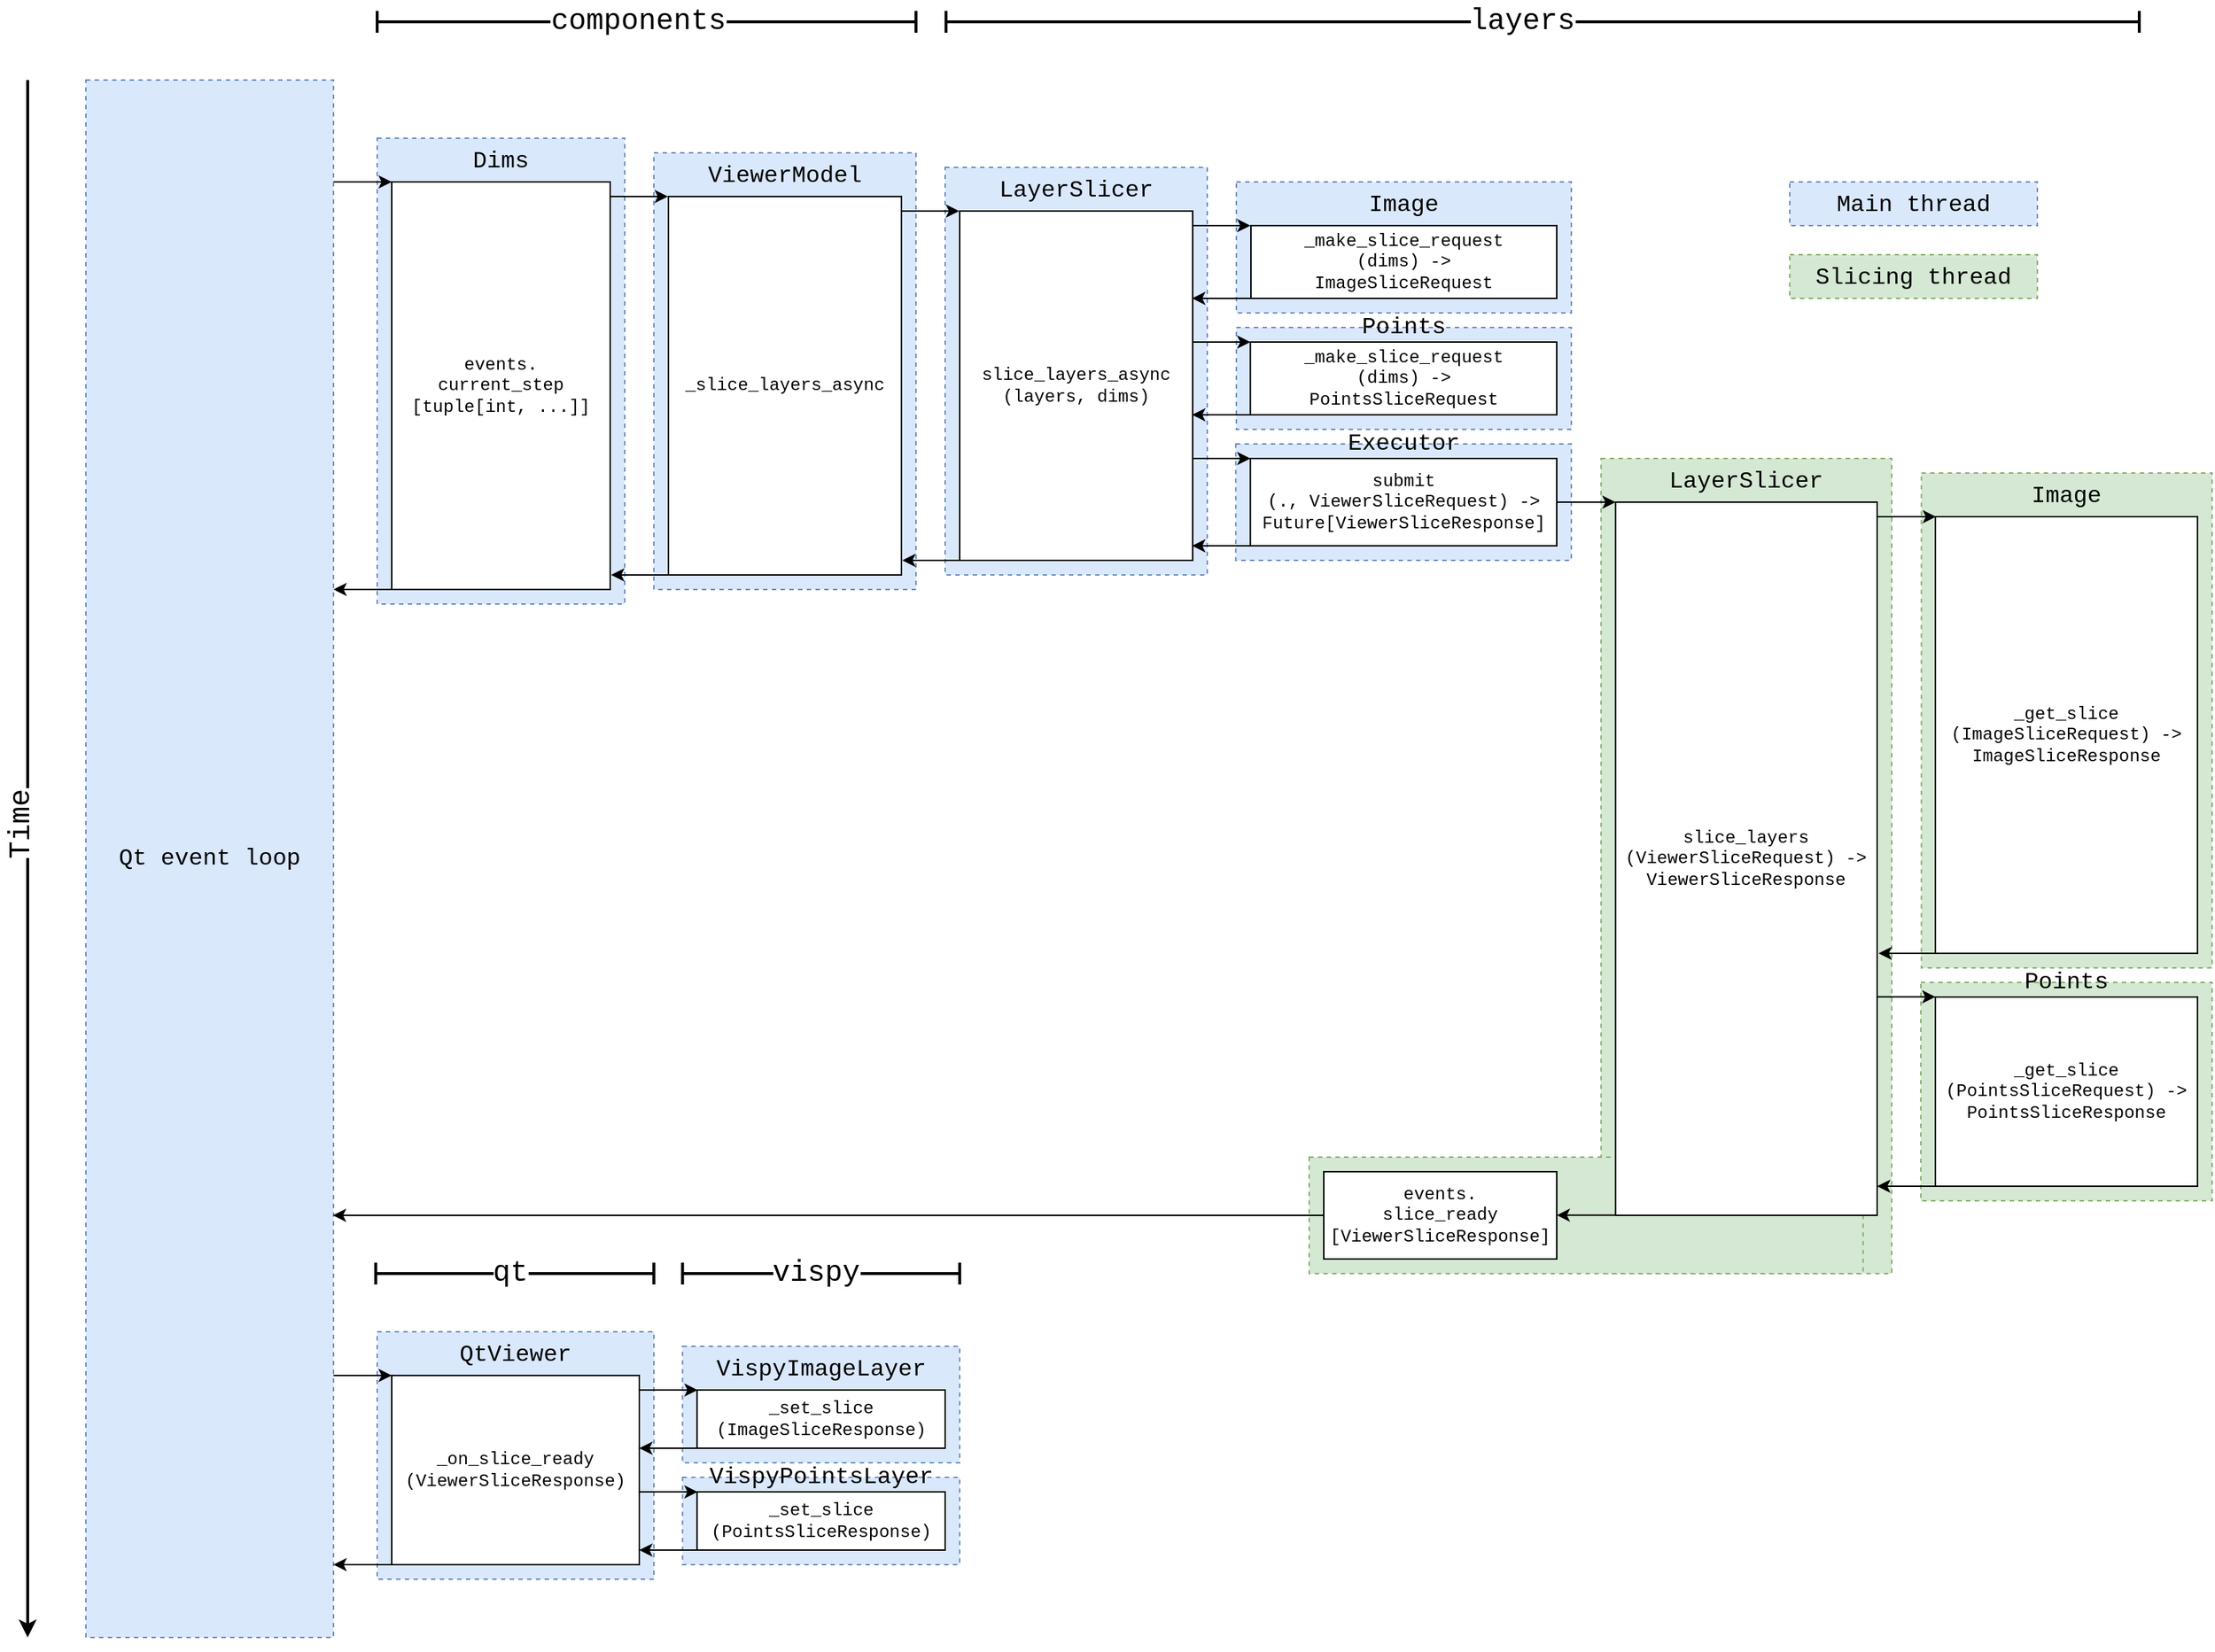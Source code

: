 <mxfile version="20.0.4" type="github">
  <diagram id="Yj_vzEqTpsTSU6RkFpzm" name="Page-1">
    <mxGraphModel dx="1783" dy="1001" grid="1" gridSize="10" guides="1" tooltips="1" connect="1" arrows="1" fold="1" page="1" pageScale="1" pageWidth="850" pageHeight="1100" math="0" shadow="0">
      <root>
        <mxCell id="0" />
        <mxCell id="1" parent="0" />
        <mxCell id="ODCxSDIAOIF_QO2Thnrf-43" value="VispyPointsLayer" style="rounded=0;whiteSpace=wrap;html=1;verticalAlign=top;align=center;spacingLeft=0;spacingTop=-16;dashed=1;fillColor=#dae8fc;strokeColor=#6c8ebf;fontSize=16;horizontal=1;fontFamily=Courier New;" parent="1" vertex="1">
          <mxGeometry x="489.68" y="1040" width="190.32" height="60" as="geometry" />
        </mxCell>
        <mxCell id="ODCxSDIAOIF_QO2Thnrf-13" value="LayerSlicer" style="rounded=0;whiteSpace=wrap;html=1;verticalAlign=top;align=center;spacingLeft=0;spacingTop=0;dashed=1;fillColor=#d5e8d4;strokeColor=#82b366;fontSize=16;fontFamily=Courier New;" parent="1" vertex="1">
          <mxGeometry x="1120.38" y="340" width="199.62" height="560" as="geometry" />
        </mxCell>
        <mxCell id="WacXzg7qdyJpNJZn4_8L-21" value="" style="rounded=0;whiteSpace=wrap;html=1;verticalAlign=top;align=center;spacingLeft=0;spacingTop=0;dashed=1;fillColor=#d5e8d4;strokeColor=#82b366;fontSize=16;borderRight=none;fontFamily=Courier New;" vertex="1" parent="1">
          <mxGeometry x="920" y="820" width="380.38" height="80" as="geometry" />
        </mxCell>
        <mxCell id="ODCxSDIAOIF_QO2Thnrf-40" value="VispyImageLayer" style="rounded=0;whiteSpace=wrap;html=1;verticalAlign=top;align=center;spacingLeft=0;spacingTop=0;dashed=1;fillColor=#dae8fc;strokeColor=#6c8ebf;fontSize=16;horizontal=1;fontFamily=Courier New;" parent="1" vertex="1">
          <mxGeometry x="489.68" y="950" width="190.32" height="80" as="geometry" />
        </mxCell>
        <mxCell id="ODCxSDIAOIF_QO2Thnrf-18" value="Points" style="rounded=0;whiteSpace=wrap;html=1;verticalAlign=top;align=center;spacingLeft=0;spacingTop=-16;dashed=1;fillColor=#d5e8d4;horizontal=1;strokeColor=#82b366;fontSize=16;fontFamily=Courier New;" parent="1" vertex="1">
          <mxGeometry x="1340" y="700" width="200" height="150" as="geometry" />
        </mxCell>
        <mxCell id="ODCxSDIAOIF_QO2Thnrf-16" value="Image" style="rounded=0;whiteSpace=wrap;html=1;verticalAlign=top;align=center;spacingLeft=0;spacingTop=0;dashed=1;fillColor=#d5e8d4;horizontal=1;strokeColor=#82b366;fontSize=16;fontFamily=Courier New;" parent="1" vertex="1">
          <mxGeometry x="1340.38" y="350" width="199.62" height="340" as="geometry" />
        </mxCell>
        <mxCell id="ODCxSDIAOIF_QO2Thnrf-6" value="Points" style="rounded=0;whiteSpace=wrap;html=1;verticalAlign=top;align=center;spacingLeft=0;spacingTop=-16;dashed=1;fillColor=#dae8fc;horizontal=1;strokeColor=#6c8ebf;fontSize=16;fontFamily=Courier New;" parent="1" vertex="1">
          <mxGeometry x="870" y="250" width="230" height="70" as="geometry" />
        </mxCell>
        <mxCell id="ODCxSDIAOIF_QO2Thnrf-4" value="Image" style="rounded=0;whiteSpace=wrap;html=1;verticalAlign=top;align=center;spacingLeft=0;spacingTop=0;dashed=1;fillColor=#dae8fc;horizontal=1;strokeColor=#6c8ebf;fontSize=16;fontFamily=Courier New;" parent="1" vertex="1">
          <mxGeometry x="870" y="150" width="230" height="90" as="geometry" />
        </mxCell>
        <mxCell id="ODCxSDIAOIF_QO2Thnrf-2" value="LayerSlicer" style="rounded=0;whiteSpace=wrap;html=1;verticalAlign=top;align=center;spacingLeft=0;spacingTop=0;dashed=1;fillColor=#dae8fc;strokeColor=#6c8ebf;fontSize=16;fontFamily=Courier New;" parent="1" vertex="1">
          <mxGeometry x="670" y="140" width="180" height="280" as="geometry" />
        </mxCell>
        <mxCell id="6yyRVk2ILkX0JGuf4gln-4" value="ViewerModel" style="rounded=0;whiteSpace=wrap;html=1;verticalAlign=top;align=center;spacingLeft=0;spacingTop=0;dashed=1;fillColor=#dae8fc;strokeColor=#6c8ebf;fontSize=16;fontFamily=Courier New;" parent="1" vertex="1">
          <mxGeometry x="470" y="130" width="180" height="300" as="geometry" />
        </mxCell>
        <mxCell id="6yyRVk2ILkX0JGuf4gln-6" value="_slice_layers_async" style="rounded=0;whiteSpace=wrap;html=1;fontSize=12;fontFamily=Courier New;" parent="1" vertex="1">
          <mxGeometry x="480" y="160" width="160" height="260" as="geometry" />
        </mxCell>
        <mxCell id="6yyRVk2ILkX0JGuf4gln-2" value="Dims" style="rounded=0;whiteSpace=wrap;html=1;verticalAlign=top;align=center;spacingLeft=0;spacingTop=0;dashed=1;fillColor=#dae8fc;strokeColor=#6c8ebf;fontSize=16;fontFamily=Courier New;" parent="1" vertex="1">
          <mxGeometry x="280" y="120" width="170" height="320" as="geometry" />
        </mxCell>
        <mxCell id="6yyRVk2ILkX0JGuf4gln-3" value="events.&lt;br&gt;current_step&lt;br&gt;[tuple[int, ...]]" style="rounded=0;whiteSpace=wrap;html=1;fontSize=12;fontFamily=Courier New;" parent="1" vertex="1">
          <mxGeometry x="290" y="150" width="150" height="280" as="geometry" />
        </mxCell>
        <mxCell id="6yyRVk2ILkX0JGuf4gln-54" value="" style="endArrow=classic;html=1;rounded=0;fontSize=16;fontFamily=Courier New;" parent="1" edge="1">
          <mxGeometry width="50" height="50" relative="1" as="geometry">
            <mxPoint x="250.0" y="150" as="sourcePoint" />
            <mxPoint x="290.0" y="150" as="targetPoint" />
          </mxGeometry>
        </mxCell>
        <mxCell id="6yyRVk2ILkX0JGuf4gln-55" value="" style="endArrow=classic;html=1;rounded=0;fontSize=16;fontFamily=Courier New;" parent="1" edge="1">
          <mxGeometry width="50" height="50" relative="1" as="geometry">
            <mxPoint x="439.62" y="160" as="sourcePoint" />
            <mxPoint x="479.62" y="160" as="targetPoint" />
          </mxGeometry>
        </mxCell>
        <mxCell id="6yyRVk2ILkX0JGuf4gln-56" value="" style="endArrow=classic;html=1;rounded=0;fontSize=16;fontFamily=Courier New;" parent="1" edge="1">
          <mxGeometry width="50" height="50" relative="1" as="geometry">
            <mxPoint x="639.62" y="170" as="sourcePoint" />
            <mxPoint x="679.62" y="170" as="targetPoint" />
          </mxGeometry>
        </mxCell>
        <mxCell id="6yyRVk2ILkX0JGuf4gln-69" value="" style="endArrow=classic;html=1;rounded=0;fontSize=16;fontFamily=Courier New;" parent="1" edge="1">
          <mxGeometry width="50" height="50" relative="1" as="geometry">
            <mxPoint x="480.63" y="420.0" as="sourcePoint" />
            <mxPoint x="440.63" y="420.0" as="targetPoint" />
          </mxGeometry>
        </mxCell>
        <mxCell id="6yyRVk2ILkX0JGuf4gln-70" value="" style="endArrow=classic;html=1;rounded=0;fontSize=16;fontFamily=Courier New;" parent="1" edge="1">
          <mxGeometry width="50" height="50" relative="1" as="geometry">
            <mxPoint x="290.0" y="430.0" as="sourcePoint" />
            <mxPoint x="250.0" y="430.0" as="targetPoint" />
          </mxGeometry>
        </mxCell>
        <mxCell id="ODCxSDIAOIF_QO2Thnrf-1" value="slice_layers_async&lt;br&gt;(layers, dims)" style="rounded=0;whiteSpace=wrap;html=1;fontSize=12;fontFamily=Courier New;" parent="1" vertex="1">
          <mxGeometry x="680" y="170" width="160" height="240" as="geometry" />
        </mxCell>
        <mxCell id="ODCxSDIAOIF_QO2Thnrf-5" value="_make_slice_request&lt;br&gt;(dims) -&amp;gt;&lt;br&gt;ImageSliceRequest" style="rounded=0;whiteSpace=wrap;html=1;fontSize=12;fontFamily=Courier New;" parent="1" vertex="1">
          <mxGeometry x="880" y="180" width="210" height="50" as="geometry" />
        </mxCell>
        <mxCell id="ODCxSDIAOIF_QO2Thnrf-8" value="Executor" style="rounded=0;whiteSpace=wrap;html=1;verticalAlign=top;align=center;spacingLeft=0;spacingTop=-16;dashed=1;fillColor=#dae8fc;horizontal=1;strokeColor=#6c8ebf;fontSize=16;fontFamily=Courier New;" parent="1" vertex="1">
          <mxGeometry x="869.62" y="330" width="230.38" height="80" as="geometry" />
        </mxCell>
        <mxCell id="ODCxSDIAOIF_QO2Thnrf-9" value="submit&lt;br style=&quot;font-size: 12px;&quot;&gt;(., ViewerSliceRequest) -&amp;gt;&lt;br&gt;Future[ViewerSliceResponse]" style="rounded=0;whiteSpace=wrap;html=1;fontSize=12;fontFamily=Courier New;" parent="1" vertex="1">
          <mxGeometry x="879.62" y="340" width="210.38" height="60" as="geometry" />
        </mxCell>
        <mxCell id="ODCxSDIAOIF_QO2Thnrf-10" value="" style="endArrow=classic;html=1;rounded=0;fontSize=16;fontFamily=Courier New;" parent="1" edge="1">
          <mxGeometry width="50" height="50" relative="1" as="geometry">
            <mxPoint x="879.62" y="400.0" as="sourcePoint" />
            <mxPoint x="839.62" y="400.0" as="targetPoint" />
          </mxGeometry>
        </mxCell>
        <mxCell id="ODCxSDIAOIF_QO2Thnrf-11" value="" style="endArrow=classic;html=1;rounded=0;fontSize=16;fontFamily=Courier New;" parent="1" edge="1">
          <mxGeometry width="50" height="50" relative="1" as="geometry">
            <mxPoint x="839.62" y="340.0" as="sourcePoint" />
            <mxPoint x="879.62" y="340.0" as="targetPoint" />
          </mxGeometry>
        </mxCell>
        <mxCell id="ODCxSDIAOIF_QO2Thnrf-12" value="slice_layers&lt;br style=&quot;font-size: 12px;&quot;&gt;(ViewerSliceRequest) -&amp;gt;&lt;br&gt;ViewerSliceResponse" style="rounded=0;whiteSpace=wrap;html=1;fontSize=12;fontFamily=Courier New;" parent="1" vertex="1">
          <mxGeometry x="1130.38" y="370" width="179.62" height="490" as="geometry" />
        </mxCell>
        <mxCell id="ODCxSDIAOIF_QO2Thnrf-15" value="_get_slice&lt;br style=&quot;font-size: 12px;&quot;&gt;(ImageSliceRequest) -&amp;gt; ImageSliceResponse" style="rounded=0;whiteSpace=wrap;html=1;fontSize=12;fontFamily=Courier New;" parent="1" vertex="1">
          <mxGeometry x="1350" y="380" width="180" height="300" as="geometry" />
        </mxCell>
        <mxCell id="ODCxSDIAOIF_QO2Thnrf-17" value="_get_slice&lt;br&gt;(PointsSliceRequest) -&amp;gt; PointsSliceResponse" style="rounded=0;whiteSpace=wrap;html=1;fontSize=12;fontFamily=Courier New;" parent="1" vertex="1">
          <mxGeometry x="1350" y="710" width="180" height="130" as="geometry" />
        </mxCell>
        <mxCell id="ODCxSDIAOIF_QO2Thnrf-19" value="" style="endArrow=classic;html=1;rounded=0;fontSize=16;fontFamily=Courier New;" parent="1" edge="1">
          <mxGeometry width="50" height="50" relative="1" as="geometry">
            <mxPoint x="1310.38" y="380" as="sourcePoint" />
            <mxPoint x="1350.38" y="380" as="targetPoint" />
          </mxGeometry>
        </mxCell>
        <mxCell id="ODCxSDIAOIF_QO2Thnrf-20" value="" style="endArrow=classic;html=1;rounded=0;fontSize=16;fontFamily=Courier New;" parent="1" edge="1">
          <mxGeometry width="50" height="50" relative="1" as="geometry">
            <mxPoint x="680.62" y="410.0" as="sourcePoint" />
            <mxPoint x="640.62" y="410.0" as="targetPoint" />
          </mxGeometry>
        </mxCell>
        <mxCell id="ODCxSDIAOIF_QO2Thnrf-21" value="" style="endArrow=classic;html=1;rounded=0;fontSize=16;fontFamily=Courier New;" parent="1" edge="1">
          <mxGeometry width="50" height="50" relative="1" as="geometry">
            <mxPoint x="1310" y="709.93" as="sourcePoint" />
            <mxPoint x="1350" y="709.93" as="targetPoint" />
          </mxGeometry>
        </mxCell>
        <mxCell id="ODCxSDIAOIF_QO2Thnrf-22" value="" style="endArrow=classic;html=1;rounded=0;fontSize=16;fontFamily=Courier New;" parent="1" edge="1">
          <mxGeometry width="50" height="50" relative="1" as="geometry">
            <mxPoint x="1350" y="840.0" as="sourcePoint" />
            <mxPoint x="1310" y="840.0" as="targetPoint" />
          </mxGeometry>
        </mxCell>
        <mxCell id="ODCxSDIAOIF_QO2Thnrf-24" value="" style="endArrow=classic;html=1;rounded=0;fontSize=16;fontFamily=Courier New;" parent="1" edge="1">
          <mxGeometry width="50" height="50" relative="1" as="geometry">
            <mxPoint x="1351" y="680.0" as="sourcePoint" />
            <mxPoint x="1311" y="680.0" as="targetPoint" />
          </mxGeometry>
        </mxCell>
        <mxCell id="ODCxSDIAOIF_QO2Thnrf-25" value="QtViewer" style="rounded=0;whiteSpace=wrap;html=1;verticalAlign=top;align=center;spacingLeft=0;spacingTop=0;dashed=1;fillColor=#dae8fc;strokeColor=#6c8ebf;fontSize=16;fontFamily=Courier New;" parent="1" vertex="1">
          <mxGeometry x="280" y="940" width="190" height="170" as="geometry" />
        </mxCell>
        <mxCell id="ODCxSDIAOIF_QO2Thnrf-26" value="_on_slice_ready&lt;br style=&quot;font-size: 12px;&quot;&gt;(ViewerSliceResponse)" style="rounded=0;whiteSpace=wrap;html=1;fontSize=12;fontFamily=Courier New;" parent="1" vertex="1">
          <mxGeometry x="290" y="970" width="170" height="130" as="geometry" />
        </mxCell>
        <mxCell id="ODCxSDIAOIF_QO2Thnrf-31" value="events.&lt;br&gt;slice_ready&lt;br&gt;[ViewerSliceResponse]" style="rounded=0;whiteSpace=wrap;html=1;fontSize=12;fontFamily=Courier New;" parent="1" vertex="1">
          <mxGeometry x="930" y="830" width="160" height="60" as="geometry" />
        </mxCell>
        <mxCell id="ODCxSDIAOIF_QO2Thnrf-39" value="_set_slice&lt;br&gt;(ImageSliceResponse)" style="rounded=0;whiteSpace=wrap;html=1;fontSize=12;fontFamily=Courier New;" parent="1" vertex="1">
          <mxGeometry x="499.68" y="980" width="170.32" height="40" as="geometry" />
        </mxCell>
        <mxCell id="ODCxSDIAOIF_QO2Thnrf-41" value="" style="endArrow=classic;html=1;rounded=0;fontSize=16;fontFamily=Courier New;" parent="1" edge="1">
          <mxGeometry width="50" height="50" relative="1" as="geometry">
            <mxPoint x="500.0" y="1020.0" as="sourcePoint" />
            <mxPoint x="460.0" y="1020.0" as="targetPoint" />
          </mxGeometry>
        </mxCell>
        <mxCell id="ODCxSDIAOIF_QO2Thnrf-42" value="" style="endArrow=classic;html=1;rounded=0;fontSize=16;fontFamily=Courier New;" parent="1" edge="1">
          <mxGeometry width="50" height="50" relative="1" as="geometry">
            <mxPoint x="460" y="980" as="sourcePoint" />
            <mxPoint x="500" y="980" as="targetPoint" />
          </mxGeometry>
        </mxCell>
        <mxCell id="ODCxSDIAOIF_QO2Thnrf-44" value="_set_slice&lt;br&gt;(PointsSliceResponse)" style="rounded=0;whiteSpace=wrap;html=1;fontSize=12;fontFamily=Courier New;" parent="1" vertex="1">
          <mxGeometry x="499.68" y="1050" width="170.32" height="40" as="geometry" />
        </mxCell>
        <mxCell id="ODCxSDIAOIF_QO2Thnrf-45" value="" style="endArrow=classic;html=1;rounded=0;fontSize=16;fontFamily=Courier New;" parent="1" edge="1">
          <mxGeometry width="50" height="50" relative="1" as="geometry">
            <mxPoint x="500.0" y="1090.0" as="sourcePoint" />
            <mxPoint x="460.0" y="1090.0" as="targetPoint" />
          </mxGeometry>
        </mxCell>
        <mxCell id="ODCxSDIAOIF_QO2Thnrf-46" value="" style="endArrow=classic;html=1;rounded=0;fontSize=16;fontFamily=Courier New;" parent="1" edge="1">
          <mxGeometry width="50" height="50" relative="1" as="geometry">
            <mxPoint x="460.0" y="1050" as="sourcePoint" />
            <mxPoint x="500.0" y="1050" as="targetPoint" />
          </mxGeometry>
        </mxCell>
        <mxCell id="ODCxSDIAOIF_QO2Thnrf-47" value="Main thread" style="rounded=0;whiteSpace=wrap;html=1;verticalAlign=top;align=center;spacingLeft=0;spacingTop=0;dashed=1;fillColor=#dae8fc;strokeColor=#6c8ebf;fontFamily=Courier New;fontSize=16;" parent="1" vertex="1">
          <mxGeometry x="1250" y="150" width="170" height="30" as="geometry" />
        </mxCell>
        <mxCell id="ODCxSDIAOIF_QO2Thnrf-48" value="Slicing thread" style="rounded=0;whiteSpace=wrap;html=1;verticalAlign=top;align=center;spacingLeft=0;spacingTop=0;dashed=1;fillColor=#d5e8d4;strokeColor=#82b366;fontFamily=Courier New;fontSize=16;" parent="1" vertex="1">
          <mxGeometry x="1250" y="200" width="170" height="30" as="geometry" />
        </mxCell>
        <mxCell id="WacXzg7qdyJpNJZn4_8L-6" value="" style="endArrow=classic;html=1;rounded=0;fontSize=16;fontFamily=Courier New;" edge="1" parent="1">
          <mxGeometry width="50" height="50" relative="1" as="geometry">
            <mxPoint x="839.62" y="180" as="sourcePoint" />
            <mxPoint x="879.62" y="180" as="targetPoint" />
          </mxGeometry>
        </mxCell>
        <mxCell id="WacXzg7qdyJpNJZn4_8L-7" value="" style="endArrow=classic;html=1;rounded=0;fontSize=16;fontFamily=Courier New;" edge="1" parent="1">
          <mxGeometry width="50" height="50" relative="1" as="geometry">
            <mxPoint x="879.62" y="230.0" as="sourcePoint" />
            <mxPoint x="839.62" y="230.0" as="targetPoint" />
          </mxGeometry>
        </mxCell>
        <mxCell id="WacXzg7qdyJpNJZn4_8L-8" value="" style="endArrow=classic;html=1;rounded=0;fontSize=16;fontFamily=Courier New;" edge="1" parent="1">
          <mxGeometry width="50" height="50" relative="1" as="geometry">
            <mxPoint x="839.62" y="260" as="sourcePoint" />
            <mxPoint x="879.62" y="260" as="targetPoint" />
          </mxGeometry>
        </mxCell>
        <mxCell id="WacXzg7qdyJpNJZn4_8L-9" value="" style="endArrow=classic;html=1;rounded=0;fontSize=16;fontFamily=Courier New;" edge="1" parent="1">
          <mxGeometry width="50" height="50" relative="1" as="geometry">
            <mxPoint x="879.62" y="310.0" as="sourcePoint" />
            <mxPoint x="839.62" y="310.0" as="targetPoint" />
          </mxGeometry>
        </mxCell>
        <mxCell id="WacXzg7qdyJpNJZn4_8L-10" value="" style="endArrow=classic;html=1;rounded=0;fontSize=20;strokeWidth=2;fontFamily=Courier New;" edge="1" parent="1">
          <mxGeometry width="50" height="50" relative="1" as="geometry">
            <mxPoint x="40" y="80" as="sourcePoint" />
            <mxPoint x="40" y="1150" as="targetPoint" />
          </mxGeometry>
        </mxCell>
        <mxCell id="WacXzg7qdyJpNJZn4_8L-11" value="&lt;font style=&quot;font-size: 20px;&quot;&gt;Time&lt;/font&gt;" style="edgeLabel;html=1;align=center;verticalAlign=middle;resizable=0;points=[];fontSize=24;horizontal=0;fontFamily=Courier New;" vertex="1" connectable="0" parent="WacXzg7qdyJpNJZn4_8L-10">
          <mxGeometry x="-0.044" y="-5" relative="1" as="geometry">
            <mxPoint as="offset" />
          </mxGeometry>
        </mxCell>
        <mxCell id="WacXzg7qdyJpNJZn4_8L-12" value="Qt event loop" style="rounded=0;whiteSpace=wrap;html=1;verticalAlign=middle;align=center;spacingLeft=0;spacingTop=0;dashed=1;fillColor=#dae8fc;strokeColor=#6c8ebf;fontSize=16;horizontal=1;fontFamily=Courier New;" vertex="1" parent="1">
          <mxGeometry x="80" y="80" width="170" height="1070" as="geometry" />
        </mxCell>
        <mxCell id="WacXzg7qdyJpNJZn4_8L-16" value="" style="endArrow=classic;html=1;rounded=0;fontSize=16;fontFamily=Courier New;exitX=0;exitY=0.5;exitDx=0;exitDy=0;" edge="1" parent="1" source="ODCxSDIAOIF_QO2Thnrf-31">
          <mxGeometry width="50" height="50" relative="1" as="geometry">
            <mxPoint x="879.62" y="860" as="sourcePoint" />
            <mxPoint x="249.62" y="860" as="targetPoint" />
          </mxGeometry>
        </mxCell>
        <mxCell id="WacXzg7qdyJpNJZn4_8L-17" value="" style="endArrow=classic;html=1;rounded=0;fontSize=16;fontFamily=Courier New;" edge="1" parent="1">
          <mxGeometry width="50" height="50" relative="1" as="geometry">
            <mxPoint x="250" y="970" as="sourcePoint" />
            <mxPoint x="290" y="970" as="targetPoint" />
          </mxGeometry>
        </mxCell>
        <mxCell id="WacXzg7qdyJpNJZn4_8L-18" value="" style="endArrow=classic;html=1;rounded=0;fontSize=16;fontFamily=Courier New;" edge="1" parent="1">
          <mxGeometry width="50" height="50" relative="1" as="geometry">
            <mxPoint x="290.0" y="1100.0" as="sourcePoint" />
            <mxPoint x="250.0" y="1100.0" as="targetPoint" />
          </mxGeometry>
        </mxCell>
        <mxCell id="WacXzg7qdyJpNJZn4_8L-20" value="" style="endArrow=classic;html=1;rounded=0;fontSize=16;fontFamily=Courier New;" edge="1" parent="1">
          <mxGeometry width="50" height="50" relative="1" as="geometry">
            <mxPoint x="1090.38" y="370" as="sourcePoint" />
            <mxPoint x="1130.38" y="370" as="targetPoint" />
          </mxGeometry>
        </mxCell>
        <mxCell id="WacXzg7qdyJpNJZn4_8L-23" value="" style="endArrow=classic;html=1;rounded=0;fontSize=16;fontFamily=Courier New;" edge="1" parent="1">
          <mxGeometry width="50" height="50" relative="1" as="geometry">
            <mxPoint x="1130" y="859.92" as="sourcePoint" />
            <mxPoint x="1090" y="859.92" as="targetPoint" />
          </mxGeometry>
        </mxCell>
        <mxCell id="WacXzg7qdyJpNJZn4_8L-43" value="" style="endArrow=baseDash;html=1;rounded=0;fontSize=20;strokeWidth=2;endFill=0;startArrow=baseDash;startFill=0;endSize=12;startSize=12;fontFamily=Courier New;" edge="1" parent="1">
          <mxGeometry width="50" height="50" relative="1" as="geometry">
            <mxPoint x="280" y="40" as="sourcePoint" />
            <mxPoint x="650" y="40" as="targetPoint" />
          </mxGeometry>
        </mxCell>
        <mxCell id="WacXzg7qdyJpNJZn4_8L-44" value="&lt;font style=&quot;font-size: 20px;&quot;&gt;components&lt;/font&gt;" style="edgeLabel;html=1;align=center;verticalAlign=middle;resizable=0;points=[];fontSize=20;fontFamily=Courier New;" vertex="1" connectable="0" parent="WacXzg7qdyJpNJZn4_8L-43">
          <mxGeometry x="-0.036" y="1" relative="1" as="geometry">
            <mxPoint as="offset" />
          </mxGeometry>
        </mxCell>
        <mxCell id="WacXzg7qdyJpNJZn4_8L-45" value="" style="endArrow=baseDash;html=1;rounded=0;fontSize=24;strokeWidth=2;endFill=0;startArrow=baseDash;startFill=0;endSize=12;startSize=12;fontFamily=Courier New;" edge="1" parent="1">
          <mxGeometry width="50" height="50" relative="1" as="geometry">
            <mxPoint x="670.62" y="40" as="sourcePoint" />
            <mxPoint x="1490" y="40" as="targetPoint" />
          </mxGeometry>
        </mxCell>
        <mxCell id="WacXzg7qdyJpNJZn4_8L-46" value="&lt;font style=&quot;font-size: 20px;&quot;&gt;layers&lt;/font&gt;" style="edgeLabel;html=1;align=center;verticalAlign=middle;resizable=0;points=[];fontSize=20;fontFamily=Courier New;" vertex="1" connectable="0" parent="WacXzg7qdyJpNJZn4_8L-45">
          <mxGeometry x="-0.036" y="1" relative="1" as="geometry">
            <mxPoint as="offset" />
          </mxGeometry>
        </mxCell>
        <mxCell id="WacXzg7qdyJpNJZn4_8L-47" value="" style="endArrow=baseDash;html=1;rounded=0;fontSize=24;strokeWidth=2;endFill=0;startArrow=baseDash;startFill=0;endSize=12;startSize=12;fontFamily=Courier New;" edge="1" parent="1">
          <mxGeometry width="50" height="50" relative="1" as="geometry">
            <mxPoint x="489.68" y="900" as="sourcePoint" />
            <mxPoint x="680" y="900" as="targetPoint" />
          </mxGeometry>
        </mxCell>
        <mxCell id="WacXzg7qdyJpNJZn4_8L-48" value="vispy" style="edgeLabel;html=1;align=center;verticalAlign=middle;resizable=0;points=[];fontSize=20;fontFamily=Courier New;" vertex="1" connectable="0" parent="WacXzg7qdyJpNJZn4_8L-47">
          <mxGeometry x="-0.036" y="1" relative="1" as="geometry">
            <mxPoint as="offset" />
          </mxGeometry>
        </mxCell>
        <mxCell id="WacXzg7qdyJpNJZn4_8L-51" value="" style="endArrow=baseDash;html=1;rounded=0;fontSize=24;strokeWidth=2;endFill=0;startArrow=baseDash;startFill=0;endSize=12;startSize=12;fontFamily=Courier New;" edge="1" parent="1">
          <mxGeometry width="50" height="50" relative="1" as="geometry">
            <mxPoint x="279" y="900" as="sourcePoint" />
            <mxPoint x="470" y="900" as="targetPoint" />
          </mxGeometry>
        </mxCell>
        <mxCell id="WacXzg7qdyJpNJZn4_8L-52" value="qt" style="edgeLabel;html=1;align=center;verticalAlign=middle;resizable=0;points=[];fontSize=20;fontFamily=Courier New;" vertex="1" connectable="0" parent="WacXzg7qdyJpNJZn4_8L-51">
          <mxGeometry x="-0.036" y="1" relative="1" as="geometry">
            <mxPoint as="offset" />
          </mxGeometry>
        </mxCell>
        <mxCell id="WacXzg7qdyJpNJZn4_8L-53" value="_make_slice_request&lt;br&gt;(dims) -&amp;gt;&lt;br&gt;PointsSliceRequest" style="rounded=0;whiteSpace=wrap;html=1;fontSize=12;fontFamily=Courier New;" vertex="1" parent="1">
          <mxGeometry x="879.62" y="260" width="210.38" height="50" as="geometry" />
        </mxCell>
      </root>
    </mxGraphModel>
  </diagram>
</mxfile>
